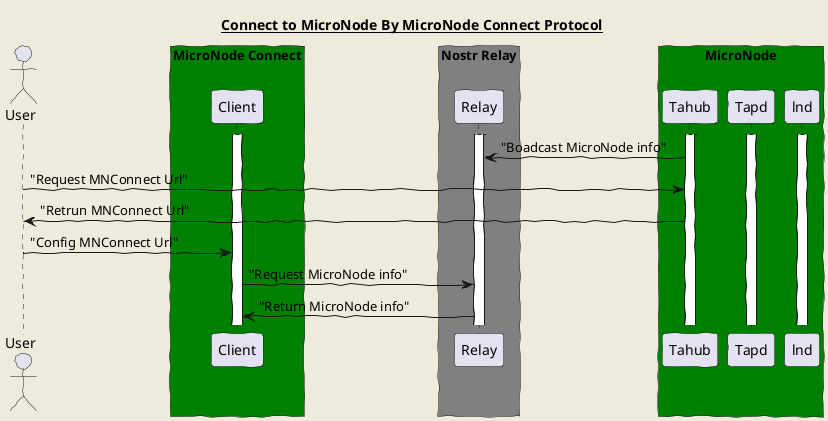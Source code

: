 @startuml Tahub
'https://plantuml.com/sequence-diagram
skinparam backgroundColor #EEEBDC
skinparam handwritten true

title
 <u>Connect to MicroNode By MicroNode Connect Protocol</u>
end title
actor User

box "MicroNode Connect" #green
activate "Client"
end box

box "Nostr Relay" #Grey
activate "Relay"
end box

box "MicroNode" #green
activate "Tahub"
activate "Tapd"
activate "lnd"
end box

Tahub -> Relay : "Boadcast MicroNode info"
User -> Tahub : "Request MNConnect Url"
Tahub -> User : "Retrun MNConnect Url"
User -> Client: "Config MNConnect Url"
Client -> Relay: "Request MicroNode info"
Relay -> Client: "Return MicroNode info"

@enduml


@startuml Lnd
skinparam backgroundColor #EEEBDC
skinparam handwritten true

title
 <u>How To Make A Lightning Invoice</u>
end title
actor User

box "MicroNode Connect" #green
activate "Client"
end box

box "Nostr Relay" #Grey
activate "Relay"
end box

box "MicroNode" #green
activate "Tahub"
activate "Tapd"
activate "Lnd"
end box

User -> Client: "Create Lightning Invoice"
Client -> Relay : "Send Request to MicroNode"
Relay -> Tahub : "Send Request to MicroNode"
Tahub -> Lnd : "Request Invoice"
Lnd -> Tahub : "Return Invoice"
Tahub -> Relay: "Return Invoice"
Relay -> Client: "Return Invoice"
Client -> User: "Show Inovice"
@enduml



@startuml Tapd
skinparam backgroundColor #EEEBDC
skinparam handwritten true

title
 <u>How To Generate a Taproot Assets Address</u>
end title
actor User

box "MicroNode Connect" #green
activate "Client"
end box

box "Nostr Relay" #Grey
activate "Relay"
end box

box "MicroNode" #green
activate "Tahub"
activate "Tapd"
activate "Lnd"
end box

User -> Client: "Create Taproot Assets Address"
Client -> Relay : "Send Request to MicroNode"
Relay -> Tahub : "Send Request to MicroNode"
Tahub -> Tapd : "Request Address"
Tapd -> Tahub : "Return Address"
Tahub -> Relay: "Return Address"
Relay -> Client: "Return Address"
Client -> User: "Show Address"
@enduml
